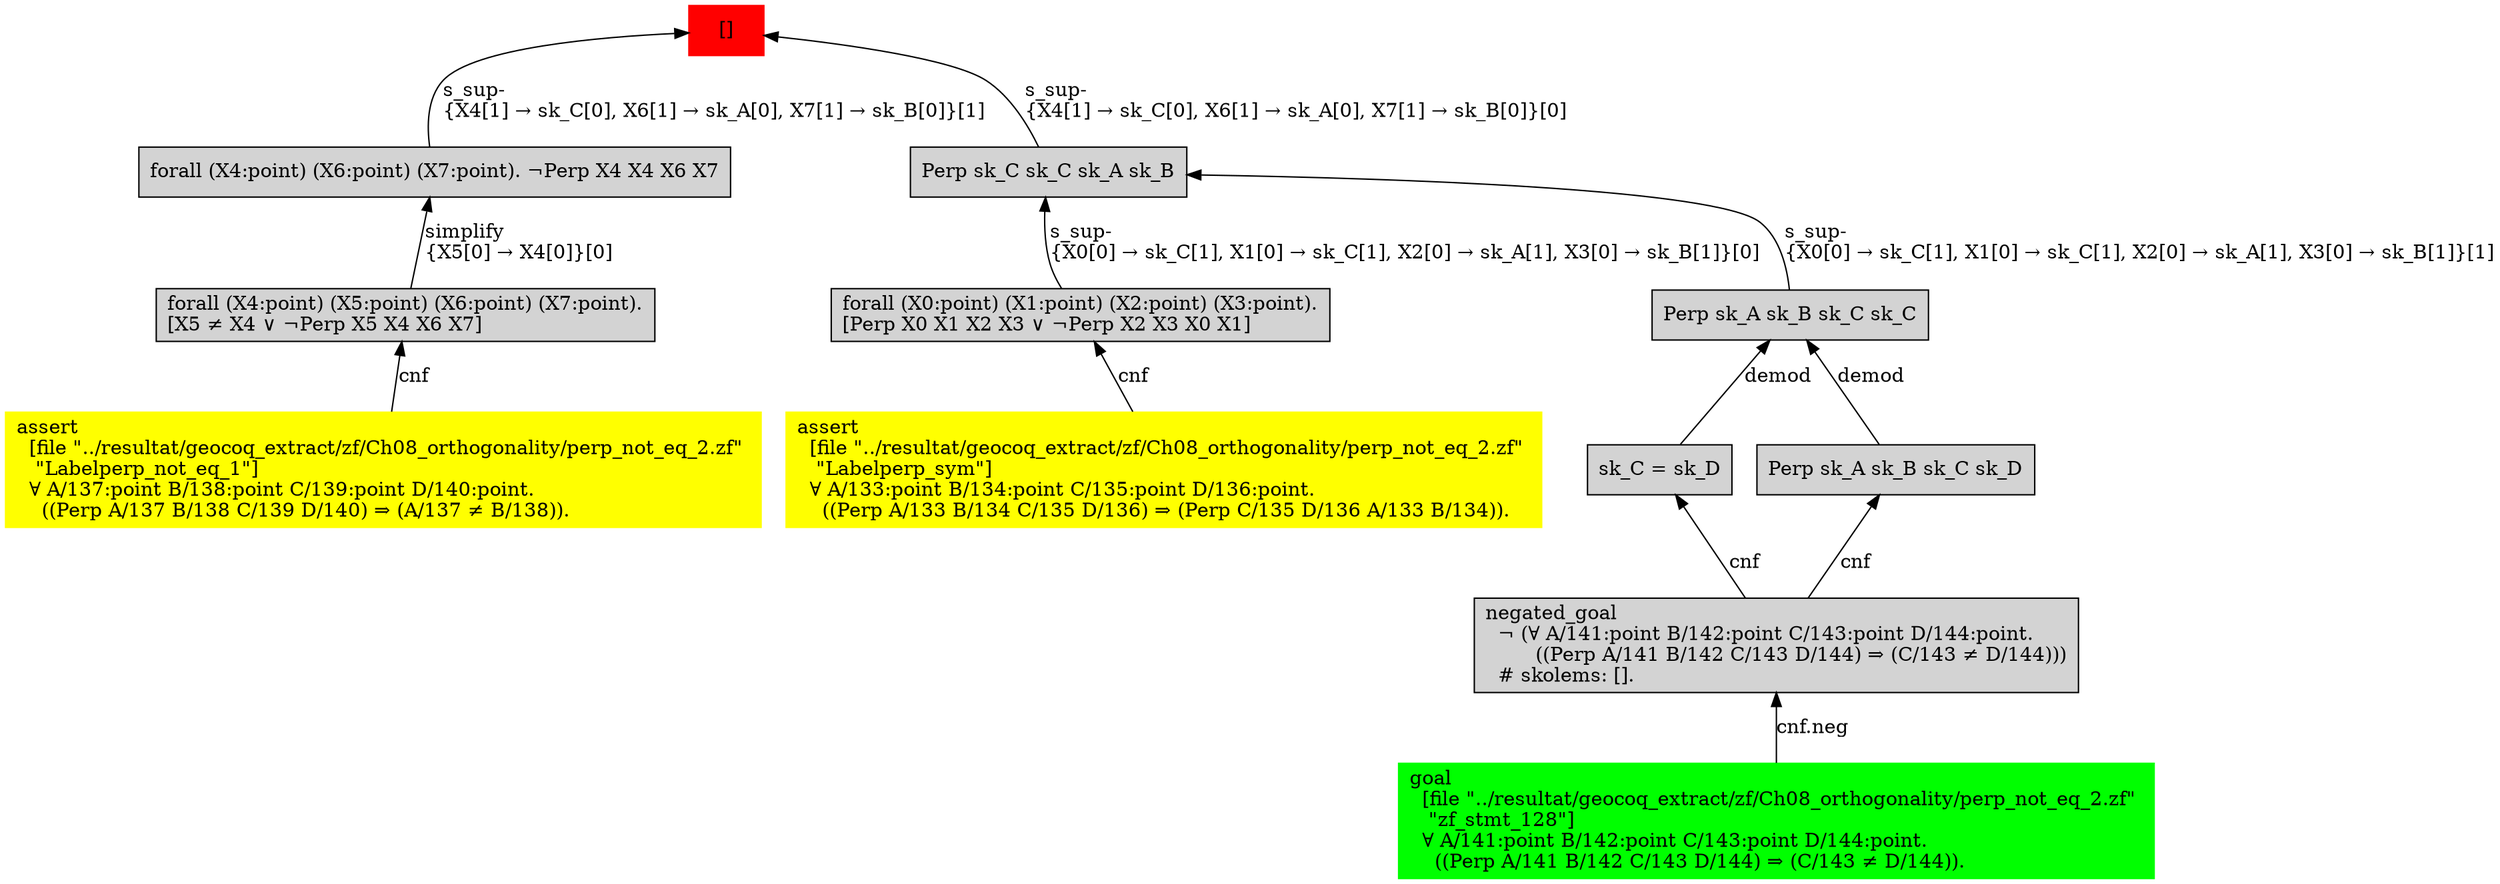 digraph "unsat_graph" {
  vertex_0 [color=red, label="[]", shape=box, style=filled];
  vertex_0 -> vertex_1 [label="s_sup-\l\{X4[1] → sk_C[0], X6[1] → sk_A[0], X7[1] → sk_B[0]\}[1]\l", dir="back"];
  vertex_1 [shape=box, label="forall (X4:point) (X6:point) (X7:point). ¬Perp X4 X4 X6 X7\l", style=filled];
  vertex_1 -> vertex_2 [label="simplify\l\{X5[0] → X4[0]\}[0]\l", dir="back"];
  vertex_2 [shape=box, label="forall (X4:point) (X5:point) (X6:point) (X7:point).\l[X5 ≠ X4 ∨ ¬Perp X5 X4 X6 X7]\l", style=filled];
  vertex_2 -> vertex_3 [label="cnf", dir="back"];
  vertex_3 [color=yellow, shape=box, label="assert\l  [file \"../resultat/geocoq_extract/zf/Ch08_orthogonality/perp_not_eq_2.zf\" \l   \"Labelperp_not_eq_1\"]\l  ∀ A/137:point B/138:point C/139:point D/140:point.\l    ((Perp A/137 B/138 C/139 D/140) ⇒ (A/137 ≠ B/138)).\l", style=filled];
  vertex_0 -> vertex_4 [label="s_sup-\l\{X4[1] → sk_C[0], X6[1] → sk_A[0], X7[1] → sk_B[0]\}[0]\l", dir="back"];
  vertex_4 [shape=box, label="Perp sk_C sk_C sk_A sk_B\l", style=filled];
  vertex_4 -> vertex_5 [label="s_sup-\l\{X0[0] → sk_C[1], X1[0] → sk_C[1], X2[0] → sk_A[1], X3[0] → sk_B[1]\}[0]\l", dir="back"];
  vertex_5 [shape=box, label="forall (X0:point) (X1:point) (X2:point) (X3:point).\l[Perp X0 X1 X2 X3 ∨ ¬Perp X2 X3 X0 X1]\l", style=filled];
  vertex_5 -> vertex_6 [label="cnf", dir="back"];
  vertex_6 [color=yellow, shape=box, label="assert\l  [file \"../resultat/geocoq_extract/zf/Ch08_orthogonality/perp_not_eq_2.zf\" \l   \"Labelperp_sym\"]\l  ∀ A/133:point B/134:point C/135:point D/136:point.\l    ((Perp A/133 B/134 C/135 D/136) ⇒ (Perp C/135 D/136 A/133 B/134)).\l", style=filled];
  vertex_4 -> vertex_7 [label="s_sup-\l\{X0[0] → sk_C[1], X1[0] → sk_C[1], X2[0] → sk_A[1], X3[0] → sk_B[1]\}[1]\l", dir="back"];
  vertex_7 [shape=box, label="Perp sk_A sk_B sk_C sk_C\l", style=filled];
  vertex_7 -> vertex_8 [label="demod", dir="back"];
  vertex_8 [shape=box, label="sk_C = sk_D\l", style=filled];
  vertex_8 -> vertex_9 [label="cnf", dir="back"];
  vertex_9 [shape=box, label="negated_goal\l  ¬ (∀ A/141:point B/142:point C/143:point D/144:point.\l        ((Perp A/141 B/142 C/143 D/144) ⇒ (C/143 ≠ D/144)))\l  # skolems: [].\l", style=filled];
  vertex_9 -> vertex_10 [label="cnf.neg", dir="back"];
  vertex_10 [color=green, shape=box, label="goal\l  [file \"../resultat/geocoq_extract/zf/Ch08_orthogonality/perp_not_eq_2.zf\" \l   \"zf_stmt_128\"]\l  ∀ A/141:point B/142:point C/143:point D/144:point.\l    ((Perp A/141 B/142 C/143 D/144) ⇒ (C/143 ≠ D/144)).\l", style=filled];
  vertex_7 -> vertex_11 [label="demod", dir="back"];
  vertex_11 [shape=box, label="Perp sk_A sk_B sk_C sk_D\l", style=filled];
  vertex_11 -> vertex_9 [label="cnf", dir="back"];
  }


